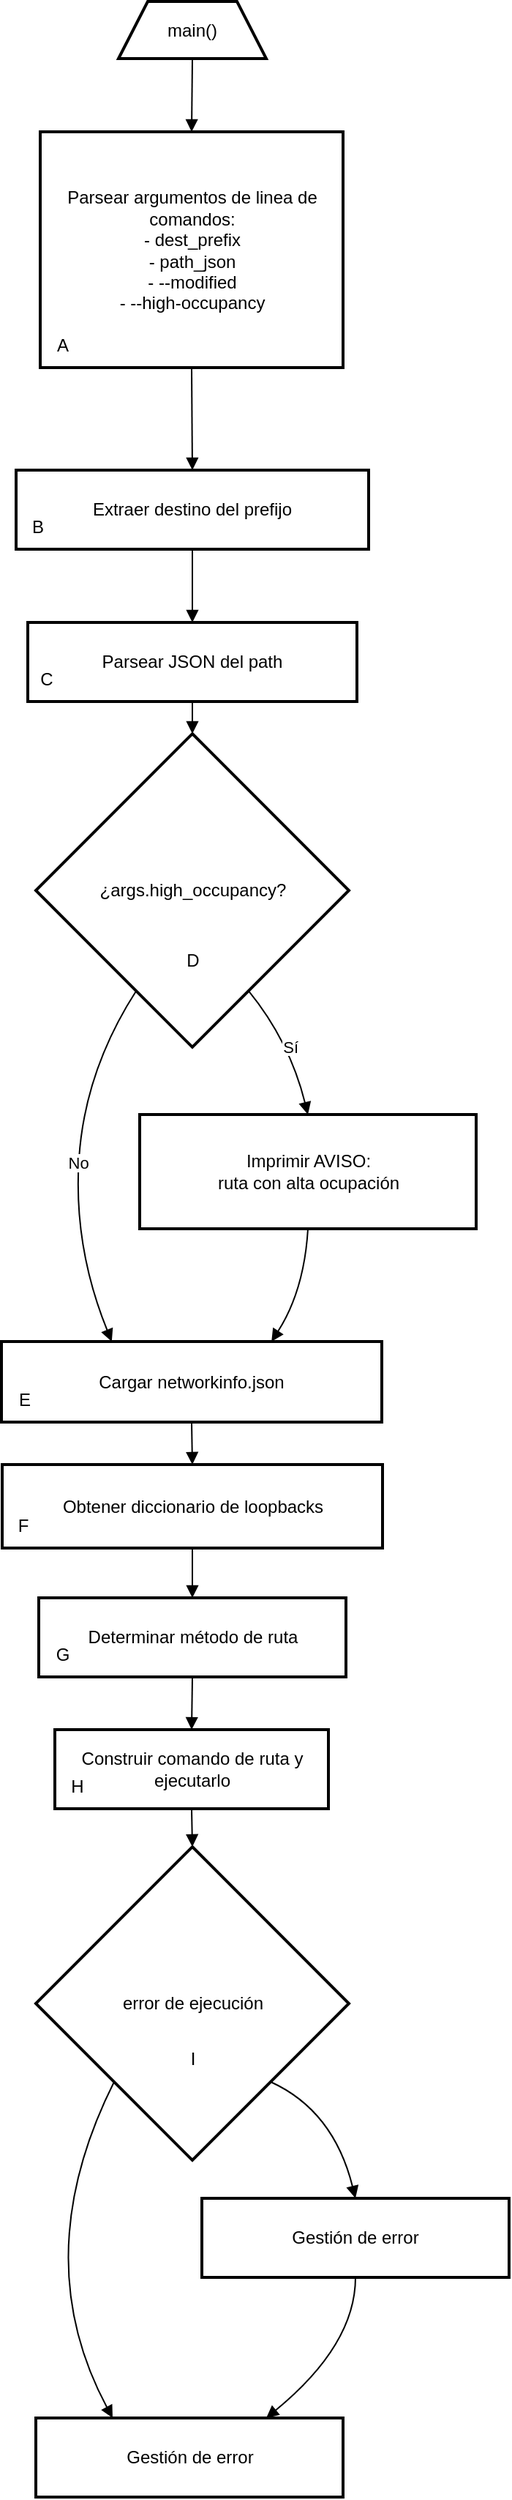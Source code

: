 <mxfile version="27.1.5">
  <diagram name="Página-1" id="pFMzE_47-O7_Y0O0oDH5">
    <mxGraphModel grid="1" page="1" gridSize="10" guides="1" tooltips="1" connect="1" arrows="1" fold="1" pageScale="1" pageWidth="827" pageHeight="1169" math="0" shadow="0">
      <root>
        <mxCell id="0" />
        <mxCell id="1" parent="0" />
        <mxCell id="a6DWA_jEa-LUTnSh-XIg-1" value="main()" style="shape=trapezoid;perimeter=trapezoidPerimeter;fixedSize=1;strokeWidth=2;whiteSpace=wrap;" vertex="1" parent="1">
          <mxGeometry x="1103" y="170" width="101" height="39" as="geometry" />
        </mxCell>
        <mxCell id="a6DWA_jEa-LUTnSh-XIg-2" value="Parsear argumentos de linea de comandos:&#xa;    - dest_prefix&#xa;    - path_json&#xa;    - --modified&#xa;    - --high-occupancy" style="whiteSpace=wrap;strokeWidth=2;" vertex="1" parent="1">
          <mxGeometry x="1049.5" y="259" width="207" height="161" as="geometry" />
        </mxCell>
        <mxCell id="a6DWA_jEa-LUTnSh-XIg-12" value="¿args.high_occupancy?" style="rhombus;strokeWidth=2;whiteSpace=wrap;" vertex="1" parent="1">
          <mxGeometry x="1046.5" y="670" width="214" height="214" as="geometry" />
        </mxCell>
        <mxCell id="a6DWA_jEa-LUTnSh-XIg-13" value="Imprimir AVISO: &#xa;    ruta con alta ocupación" style="whiteSpace=wrap;strokeWidth=2;" vertex="1" parent="1">
          <mxGeometry x="1117.5" y="930" width="230" height="78" as="geometry" />
        </mxCell>
        <mxCell id="a6DWA_jEa-LUTnSh-XIg-14" value="Cargar networkinfo.json" style="whiteSpace=wrap;strokeWidth=2;" vertex="1" parent="1">
          <mxGeometry x="1023" y="1085" width="260" height="55" as="geometry" />
        </mxCell>
        <mxCell id="a6DWA_jEa-LUTnSh-XIg-37" value="" style="curved=1;startArrow=none;endArrow=block;exitX=0.5;exitY=1;entryX=0.5;entryY=0;rounded=0;" edge="1" parent="1" source="a6DWA_jEa-LUTnSh-XIg-1" target="a6DWA_jEa-LUTnSh-XIg-2">
          <mxGeometry relative="1" as="geometry">
            <Array as="points" />
          </mxGeometry>
        </mxCell>
        <mxCell id="a6DWA_jEa-LUTnSh-XIg-47" value="" style="curved=1;startArrow=none;endArrow=block;exitX=0.5;exitY=1;entryX=0.5;entryY=0;rounded=0;exitDx=0;exitDy=0;entryDx=0;entryDy=0;" edge="1" parent="1" source="a6DWA_jEa-LUTnSh-XIg-2" target="DsKgd96lMmXQ0-h8gpwp-51">
          <mxGeometry relative="1" as="geometry">
            <Array as="points" />
            <mxPoint x="1153.5" y="464" as="sourcePoint" />
            <mxPoint x="1153.5" y="470.0" as="targetPoint" />
          </mxGeometry>
        </mxCell>
        <mxCell id="a6DWA_jEa-LUTnSh-XIg-48" value="" style="curved=1;startArrow=none;endArrow=block;exitX=0.5;exitY=1;entryX=0.5;entryY=0;rounded=0;" edge="1" parent="1" target="a6DWA_jEa-LUTnSh-XIg-12">
          <mxGeometry relative="1" as="geometry">
            <Array as="points" />
            <mxPoint x="1153.5" y="620" as="sourcePoint" />
          </mxGeometry>
        </mxCell>
        <mxCell id="a6DWA_jEa-LUTnSh-XIg-49" value="Sí" style="curved=1;startArrow=none;endArrow=block;exitX=0.78;exitY=1;entryX=0.5;entryY=0;rounded=0;" edge="1" parent="1" source="a6DWA_jEa-LUTnSh-XIg-12" target="a6DWA_jEa-LUTnSh-XIg-13">
          <mxGeometry relative="1" as="geometry">
            <Array as="points">
              <mxPoint x="1220" y="880" />
            </Array>
          </mxGeometry>
        </mxCell>
        <mxCell id="a6DWA_jEa-LUTnSh-XIg-50" value="No" style="curved=1;startArrow=none;endArrow=block;exitX=0.22;exitY=1;entryX=0.29;entryY=0;rounded=0;" edge="1" parent="1" source="a6DWA_jEa-LUTnSh-XIg-12" target="a6DWA_jEa-LUTnSh-XIg-14">
          <mxGeometry relative="1" as="geometry">
            <Array as="points">
              <mxPoint x="1080" y="900" />
              <mxPoint x="1072" y="1020" />
            </Array>
          </mxGeometry>
        </mxCell>
        <mxCell id="a6DWA_jEa-LUTnSh-XIg-51" value="" style="curved=1;startArrow=none;endArrow=block;exitX=0.5;exitY=1;entryX=0.71;entryY=0;rounded=0;" edge="1" parent="1" source="a6DWA_jEa-LUTnSh-XIg-13" target="a6DWA_jEa-LUTnSh-XIg-14">
          <mxGeometry relative="1" as="geometry">
            <Array as="points">
              <mxPoint x="1230" y="1050" />
            </Array>
          </mxGeometry>
        </mxCell>
        <mxCell id="a6DWA_jEa-LUTnSh-XIg-52" value="" style="curved=1;startArrow=none;endArrow=block;entryX=0.5;entryY=0;rounded=0;entryDx=0;entryDy=0;exitX=0.5;exitY=1;exitDx=0;exitDy=0;" edge="1" parent="1" source="DsKgd96lMmXQ0-h8gpwp-54" target="a6DWA_jEa-LUTnSh-XIg-81">
          <mxGeometry relative="1" as="geometry">
            <Array as="points" />
            <mxPoint x="1151.5" y="1293" as="targetPoint" />
            <mxPoint x="1150" y="1250" as="sourcePoint" />
          </mxGeometry>
        </mxCell>
        <mxCell id="a6DWA_jEa-LUTnSh-XIg-62" value="Sí" style="curved=1;startArrow=none;endArrow=block;exitX=0.72;exitY=1;entryX=0.5;entryY=0;rounded=0;" edge="1" parent="1">
          <mxGeometry relative="1" as="geometry">
            <Array as="points">
              <mxPoint x="1234.5" y="1843" />
            </Array>
            <mxPoint x="1234.5" y="1879" as="targetPoint" />
          </mxGeometry>
        </mxCell>
        <mxCell id="a6DWA_jEa-LUTnSh-XIg-63" value="" style="curved=1;startArrow=none;endArrow=block;exitX=0.5;exitY=1;entryX=0.5;entryY=0;rounded=0;" edge="1" parent="1">
          <mxGeometry relative="1" as="geometry">
            <Array as="points" />
            <mxPoint x="1234.5" y="2053" as="targetPoint" />
          </mxGeometry>
        </mxCell>
        <mxCell id="a6DWA_jEa-LUTnSh-XIg-81" value="Determinar método de ruta" style="whiteSpace=wrap;strokeWidth=2;strokeColor=#000000;" vertex="1" parent="1">
          <mxGeometry x="1048.5" y="1260" width="210" height="54" as="geometry" />
        </mxCell>
        <mxCell id="a6DWA_jEa-LUTnSh-XIg-82" value="" style="curved=1;startArrow=none;endArrow=block;exitX=0.5;exitY=1;entryX=0.5;entryY=0;rounded=0;entryDx=0;entryDy=0;exitDx=0;exitDy=0;" edge="1" parent="1" source="a6DWA_jEa-LUTnSh-XIg-81" target="a6DWA_jEa-LUTnSh-XIg-83">
          <mxGeometry relative="1" as="geometry">
            <Array as="points" />
            <mxPoint x="1154.07" y="1354" as="sourcePoint" />
            <mxPoint x="1152" y="1400" as="targetPoint" />
          </mxGeometry>
        </mxCell>
        <mxCell id="a6DWA_jEa-LUTnSh-XIg-83" value="Construir comando de ruta y ejecutarlo" style="whiteSpace=wrap;strokeWidth=2;strokeColor=#000000;" vertex="1" parent="1">
          <mxGeometry x="1059.5" y="1350" width="187" height="54" as="geometry" />
        </mxCell>
        <mxCell id="a6DWA_jEa-LUTnSh-XIg-175" value="Gestión de error" style="whiteSpace=wrap;strokeWidth=2;strokeColor=#000000;" vertex="1" parent="1">
          <mxGeometry x="1160" y="1670" width="210" height="54" as="geometry" />
        </mxCell>
        <mxCell id="a6DWA_jEa-LUTnSh-XIg-176" value="" style="curved=1;startArrow=none;endArrow=block;exitX=0.5;exitY=1;entryX=0.5;entryY=0;rounded=0;entryDx=0;entryDy=0;exitDx=0;exitDy=0;" edge="1" parent="1" source="a6DWA_jEa-LUTnSh-XIg-83" target="DsKgd96lMmXQ0-h8gpwp-64">
          <mxGeometry relative="1" as="geometry">
            <Array as="points" />
            <mxPoint x="1131.5" y="1450" as="sourcePoint" />
            <mxPoint x="1131.5" y="1496" as="targetPoint" />
          </mxGeometry>
        </mxCell>
        <mxCell id="DsKgd96lMmXQ0-h8gpwp-51" value="Extraer destino del prefijo" style="whiteSpace=wrap;strokeWidth=2;" vertex="1" parent="1">
          <mxGeometry x="1033" y="490" width="241" height="54" as="geometry" />
        </mxCell>
        <mxCell id="DsKgd96lMmXQ0-h8gpwp-52" value="Parsear JSON del path" style="whiteSpace=wrap;strokeWidth=2;" vertex="1" parent="1">
          <mxGeometry x="1041" y="594" width="225" height="54" as="geometry" />
        </mxCell>
        <mxCell id="DsKgd96lMmXQ0-h8gpwp-53" value="" style="curved=1;startArrow=none;endArrow=block;exitX=0.5;exitY=1;entryX=0.5;entryY=0;rounded=0;exitDx=0;exitDy=0;entryDx=0;entryDy=0;" edge="1" parent="1" source="DsKgd96lMmXQ0-h8gpwp-51" target="DsKgd96lMmXQ0-h8gpwp-52">
          <mxGeometry relative="1" as="geometry">
            <Array as="points" />
            <mxPoint x="1140" y="440" as="sourcePoint" />
            <mxPoint x="1141" y="510" as="targetPoint" />
          </mxGeometry>
        </mxCell>
        <mxCell id="DsKgd96lMmXQ0-h8gpwp-54" value="Obtener diccionario de loopbacks" style="whiteSpace=wrap;strokeWidth=2;" vertex="1" parent="1">
          <mxGeometry x="1023.5" y="1169" width="260" height="57" as="geometry" />
        </mxCell>
        <mxCell id="DsKgd96lMmXQ0-h8gpwp-55" value="" style="curved=1;startArrow=none;endArrow=block;entryX=0.5;entryY=0;rounded=0;entryDx=0;entryDy=0;exitX=0.5;exitY=1;exitDx=0;exitDy=0;" edge="1" parent="1" source="a6DWA_jEa-LUTnSh-XIg-14" target="DsKgd96lMmXQ0-h8gpwp-54">
          <mxGeometry relative="1" as="geometry">
            <Array as="points" />
            <mxPoint x="1150" y="1313" as="targetPoint" />
            <mxPoint x="1150" y="1240" as="sourcePoint" />
          </mxGeometry>
        </mxCell>
        <mxCell id="DsKgd96lMmXQ0-h8gpwp-56" value="A" style="text;html=1;align=center;verticalAlign=middle;whiteSpace=wrap;rounded=0;" vertex="1" parent="1">
          <mxGeometry x="1049.5" y="390" width="30" height="30" as="geometry" />
        </mxCell>
        <mxCell id="DsKgd96lMmXQ0-h8gpwp-57" value="B" style="text;html=1;align=center;verticalAlign=middle;whiteSpace=wrap;rounded=0;" vertex="1" parent="1">
          <mxGeometry x="1033" y="514" width="30" height="30" as="geometry" />
        </mxCell>
        <mxCell id="DsKgd96lMmXQ0-h8gpwp-58" value="C" style="text;html=1;align=center;verticalAlign=middle;whiteSpace=wrap;rounded=0;" vertex="1" parent="1">
          <mxGeometry x="1039" y="618" width="30" height="30" as="geometry" />
        </mxCell>
        <mxCell id="DsKgd96lMmXQ0-h8gpwp-59" value="D" style="text;html=1;align=center;verticalAlign=middle;whiteSpace=wrap;rounded=0;" vertex="1" parent="1">
          <mxGeometry x="1138.5" y="810" width="30" height="30" as="geometry" />
        </mxCell>
        <mxCell id="DsKgd96lMmXQ0-h8gpwp-60" value="E" style="text;html=1;align=center;verticalAlign=middle;whiteSpace=wrap;rounded=0;" vertex="1" parent="1">
          <mxGeometry x="1023.5" y="1110" width="30" height="30" as="geometry" />
        </mxCell>
        <mxCell id="DsKgd96lMmXQ0-h8gpwp-61" value="F" style="text;html=1;align=center;verticalAlign=middle;whiteSpace=wrap;rounded=0;" vertex="1" parent="1">
          <mxGeometry x="1023" y="1196" width="30" height="30" as="geometry" />
        </mxCell>
        <mxCell id="DsKgd96lMmXQ0-h8gpwp-62" value="G" style="text;html=1;align=center;verticalAlign=middle;whiteSpace=wrap;rounded=0;" vertex="1" parent="1">
          <mxGeometry x="1049.5" y="1284" width="30" height="30" as="geometry" />
        </mxCell>
        <mxCell id="DsKgd96lMmXQ0-h8gpwp-63" value="H" style="text;html=1;align=center;verticalAlign=middle;whiteSpace=wrap;rounded=0;" vertex="1" parent="1">
          <mxGeometry x="1059.5" y="1374" width="30" height="30" as="geometry" />
        </mxCell>
        <mxCell id="DsKgd96lMmXQ0-h8gpwp-64" value="error de ejecución" style="rhombus;strokeWidth=2;whiteSpace=wrap;" vertex="1" parent="1">
          <mxGeometry x="1046.5" y="1430" width="214" height="214" as="geometry" />
        </mxCell>
        <mxCell id="DsKgd96lMmXQ0-h8gpwp-65" value="Gestión de error" style="whiteSpace=wrap;strokeWidth=2;strokeColor=#000000;" vertex="1" parent="1">
          <mxGeometry x="1046.5" y="1820" width="210" height="54" as="geometry" />
        </mxCell>
        <mxCell id="DsKgd96lMmXQ0-h8gpwp-66" value="" style="curved=1;startArrow=none;endArrow=block;exitX=1;exitY=1;entryX=0.5;entryY=0;rounded=0;entryDx=0;entryDy=0;exitDx=0;exitDy=0;" edge="1" parent="1" source="DsKgd96lMmXQ0-h8gpwp-64" target="a6DWA_jEa-LUTnSh-XIg-175">
          <mxGeometry relative="1" as="geometry">
            <Array as="points">
              <mxPoint x="1250" y="1610" />
            </Array>
            <mxPoint x="1331" y="1580" as="sourcePoint" />
            <mxPoint x="1330" y="1616" as="targetPoint" />
          </mxGeometry>
        </mxCell>
        <mxCell id="DsKgd96lMmXQ0-h8gpwp-67" value="" style="curved=1;startArrow=none;endArrow=block;exitX=0;exitY=1;entryX=0.25;entryY=0;rounded=0;entryDx=0;entryDy=0;exitDx=0;exitDy=0;" edge="1" parent="1" source="DsKgd96lMmXQ0-h8gpwp-64" target="DsKgd96lMmXQ0-h8gpwp-65">
          <mxGeometry relative="1" as="geometry">
            <Array as="points">
              <mxPoint x="1040" y="1710" />
            </Array>
            <mxPoint x="1080.5" y="1608" as="sourcePoint" />
            <mxPoint x="1079.5" y="1644" as="targetPoint" />
          </mxGeometry>
        </mxCell>
        <mxCell id="DsKgd96lMmXQ0-h8gpwp-68" value="" style="curved=1;startArrow=none;endArrow=block;exitX=0.5;exitY=1;entryX=0.75;entryY=0;rounded=0;entryDx=0;entryDy=0;exitDx=0;exitDy=0;" edge="1" parent="1" source="a6DWA_jEa-LUTnSh-XIg-175" target="DsKgd96lMmXQ0-h8gpwp-65">
          <mxGeometry relative="1" as="geometry">
            <Array as="points">
              <mxPoint x="1265" y="1770" />
            </Array>
            <mxPoint x="1240" y="1620" as="sourcePoint" />
            <mxPoint x="1298" y="1699" as="targetPoint" />
          </mxGeometry>
        </mxCell>
        <mxCell id="DsKgd96lMmXQ0-h8gpwp-69" value="I" style="text;html=1;align=center;verticalAlign=middle;whiteSpace=wrap;rounded=0;" vertex="1" parent="1">
          <mxGeometry x="1138.5" y="1560" width="30" height="30" as="geometry" />
        </mxCell>
      </root>
    </mxGraphModel>
  </diagram>
</mxfile>
